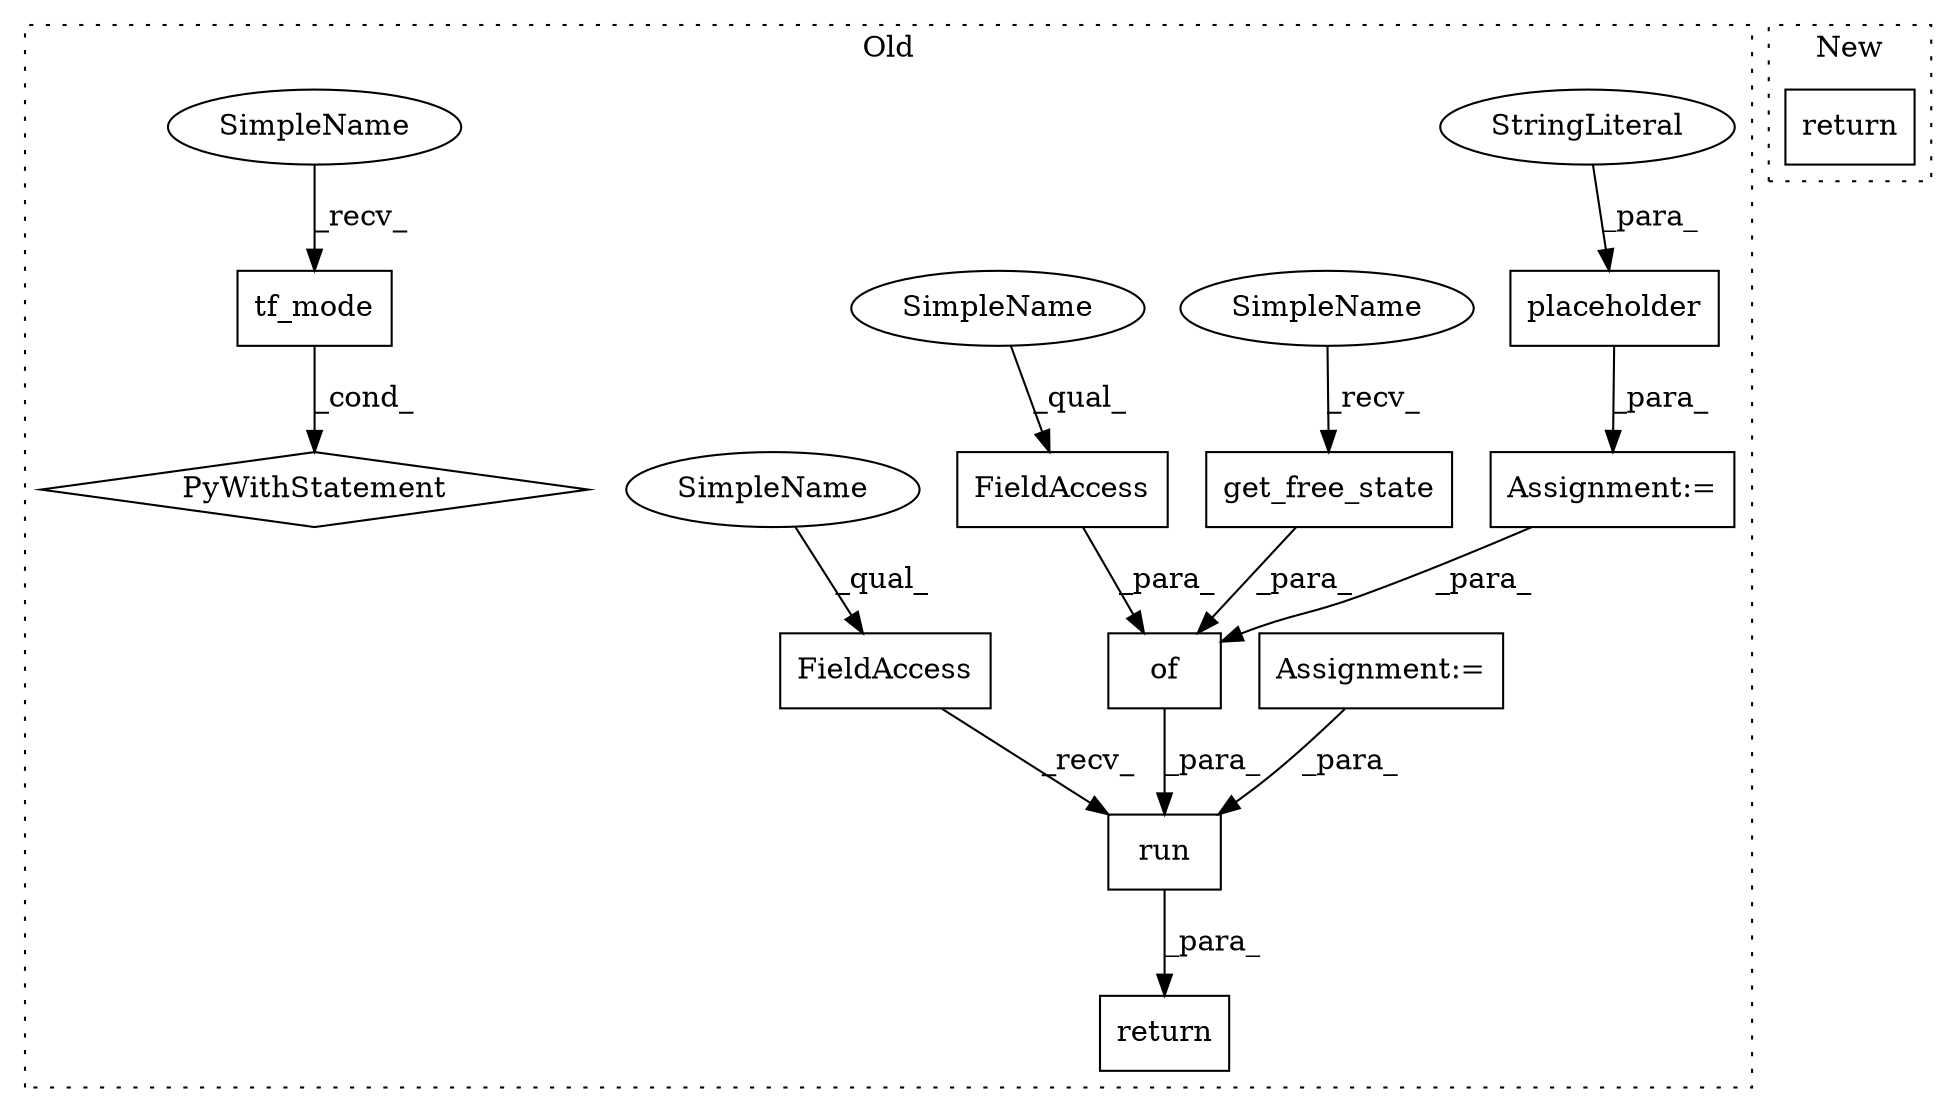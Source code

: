 digraph G {
subgraph cluster0 {
1 [label="placeholder" a="32" s="4830,4851" l="12,1" shape="box"];
3 [label="Assignment:=" a="7" s="4818" l="1" shape="box"];
4 [label="return" a="41" s="5060" l="7" shape="box"];
5 [label="run" a="32" s="5081,5171" l="4,1" shape="box"];
6 [label="StringLiteral" a="45" s="4842" l="9" shape="ellipse"];
7 [label="FieldAccess" a="22" s="5067" l="13" shape="box"];
8 [label="get_free_state" a="32" s="5128" l="16" shape="box"];
9 [label="FieldAccess" a="22" s="5107" l="15" shape="box"];
10 [label="of" a="32" s="5104,5170" l="3,1" shape="box"];
11 [label="Assignment:=" a="7" s="4703" l="14" shape="box"];
12 [label="tf_mode" a="32" s="4873" l="9" shape="box"];
13 [label="PyWithStatement" a="104" s="4858,4882" l="10,2" shape="diamond"];
14 [label="SimpleName" a="42" s="5123" l="4" shape="ellipse"];
15 [label="SimpleName" a="42" s="5107" l="4" shape="ellipse"];
16 [label="SimpleName" a="42" s="5067" l="4" shape="ellipse"];
17 [label="SimpleName" a="42" s="4868" l="4" shape="ellipse"];
label = "Old";
style="dotted";
}
subgraph cluster1 {
2 [label="return" a="41" s="5124" l="7" shape="box"];
label = "New";
style="dotted";
}
1 -> 3 [label="_para_"];
3 -> 10 [label="_para_"];
5 -> 4 [label="_para_"];
6 -> 1 [label="_para_"];
7 -> 5 [label="_recv_"];
8 -> 10 [label="_para_"];
9 -> 10 [label="_para_"];
10 -> 5 [label="_para_"];
11 -> 5 [label="_para_"];
12 -> 13 [label="_cond_"];
14 -> 8 [label="_recv_"];
15 -> 9 [label="_qual_"];
16 -> 7 [label="_qual_"];
17 -> 12 [label="_recv_"];
}